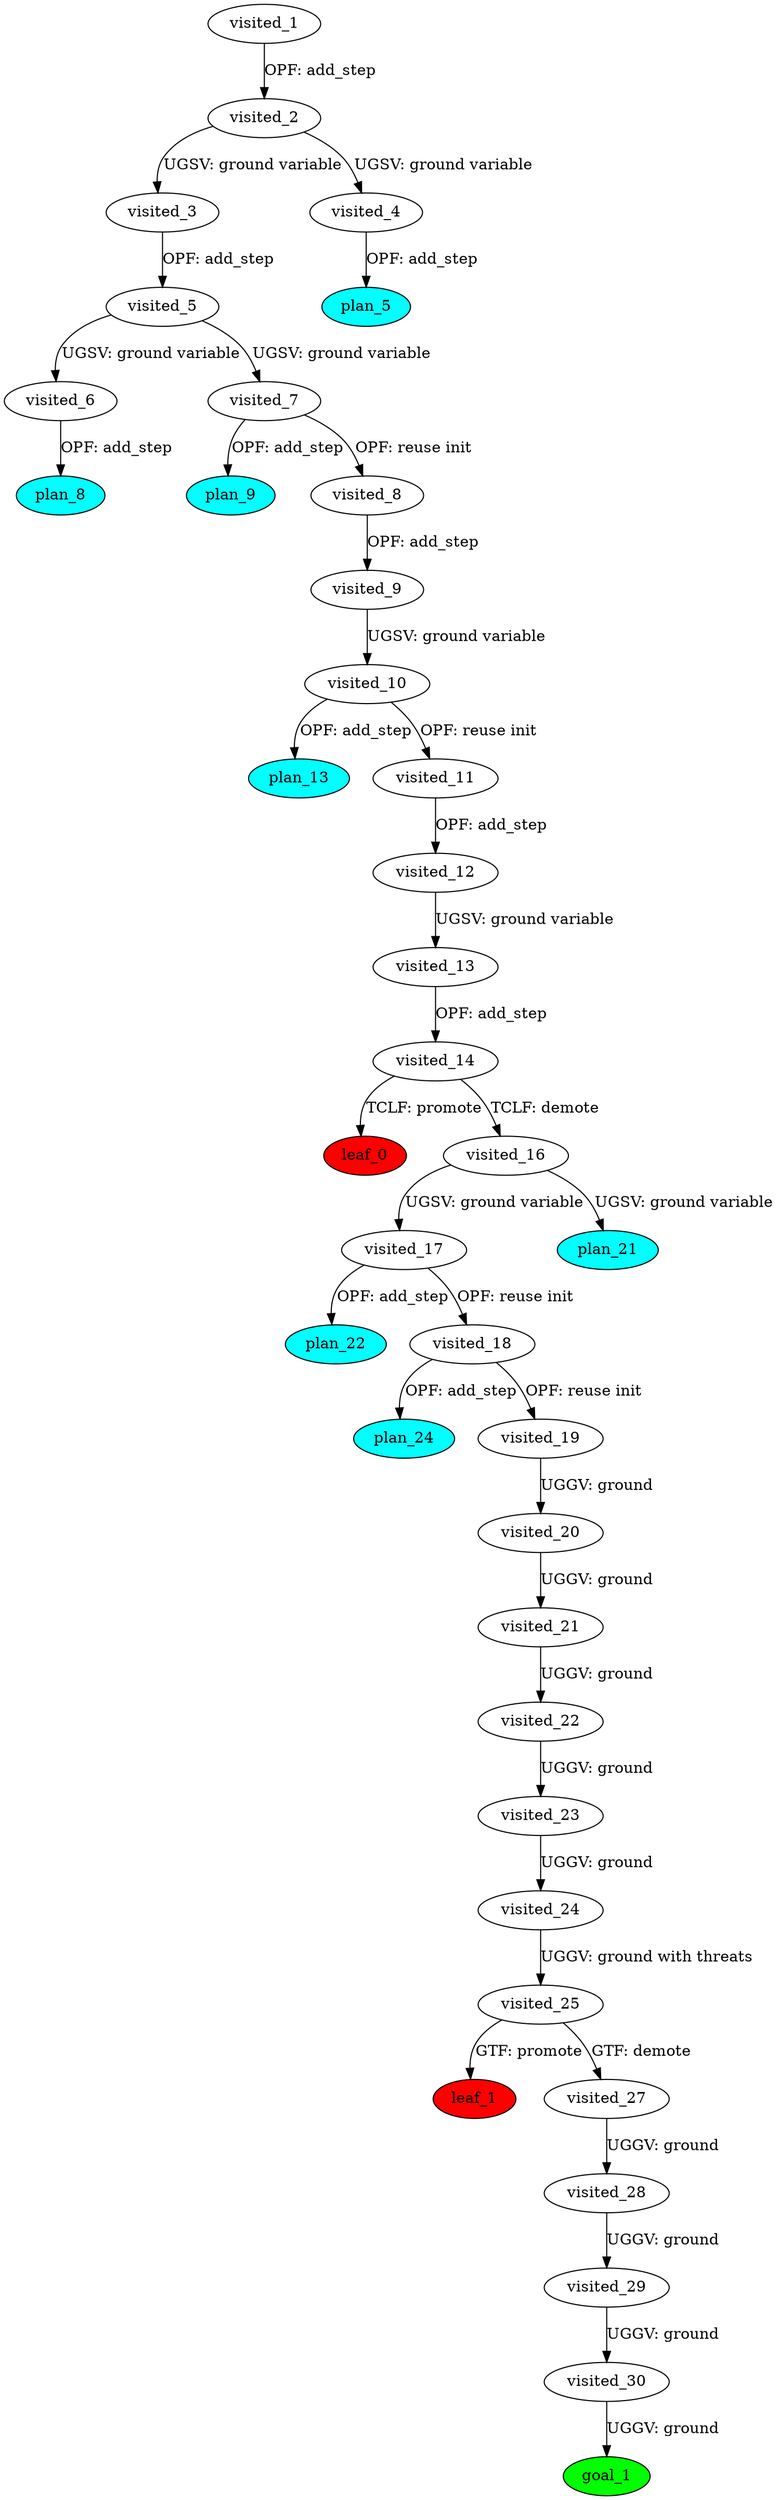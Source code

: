 digraph {
	"aea71857-48af-c17e-129d-f5862b411c1c" [label=plan_0 fillcolor=cyan style=filled]
	"aea71857-48af-c17e-129d-f5862b411c1c" [label=visited_1 fillcolor=white style=filled]
	"5cb4cf1e-7064-2d1c-c969-ca1e125e57f8" [label=plan_1 fillcolor=cyan style=filled]
	"aea71857-48af-c17e-129d-f5862b411c1c" -> "5cb4cf1e-7064-2d1c-c969-ca1e125e57f8" [label="OPF: add_step"]
	"5cb4cf1e-7064-2d1c-c969-ca1e125e57f8" [label=visited_2 fillcolor=white style=filled]
	"a0971518-7bc9-91ff-2e06-cb41688ddd6d" [label=plan_2 fillcolor=cyan style=filled]
	"5cb4cf1e-7064-2d1c-c969-ca1e125e57f8" -> "a0971518-7bc9-91ff-2e06-cb41688ddd6d" [label="UGSV: ground variable"]
	"9432beb5-27ae-cfcb-63cb-87e555d26501" [label=plan_3 fillcolor=cyan style=filled]
	"5cb4cf1e-7064-2d1c-c969-ca1e125e57f8" -> "9432beb5-27ae-cfcb-63cb-87e555d26501" [label="UGSV: ground variable"]
	"a0971518-7bc9-91ff-2e06-cb41688ddd6d" [label=visited_3 fillcolor=white style=filled]
	"bacba71e-20cc-ba2b-26b3-7e575877003f" [label=plan_4 fillcolor=cyan style=filled]
	"a0971518-7bc9-91ff-2e06-cb41688ddd6d" -> "bacba71e-20cc-ba2b-26b3-7e575877003f" [label="OPF: add_step"]
	"9432beb5-27ae-cfcb-63cb-87e555d26501" [label=visited_4 fillcolor=white style=filled]
	"6fdd9984-193b-b884-c43b-d5ce1347d8e3" [label=plan_5 fillcolor=cyan style=filled]
	"9432beb5-27ae-cfcb-63cb-87e555d26501" -> "6fdd9984-193b-b884-c43b-d5ce1347d8e3" [label="OPF: add_step"]
	"bacba71e-20cc-ba2b-26b3-7e575877003f" [label=visited_5 fillcolor=white style=filled]
	"ffce44a8-ca46-4c1d-5ad8-0b56b7b8fcb9" [label=plan_6 fillcolor=cyan style=filled]
	"bacba71e-20cc-ba2b-26b3-7e575877003f" -> "ffce44a8-ca46-4c1d-5ad8-0b56b7b8fcb9" [label="UGSV: ground variable"]
	"85a89305-28d8-363a-a1f0-c4cacf83cea9" [label=plan_7 fillcolor=cyan style=filled]
	"bacba71e-20cc-ba2b-26b3-7e575877003f" -> "85a89305-28d8-363a-a1f0-c4cacf83cea9" [label="UGSV: ground variable"]
	"ffce44a8-ca46-4c1d-5ad8-0b56b7b8fcb9" [label=visited_6 fillcolor=white style=filled]
	"0b782464-cce7-7065-11bf-79aad7681b24" [label=plan_8 fillcolor=cyan style=filled]
	"ffce44a8-ca46-4c1d-5ad8-0b56b7b8fcb9" -> "0b782464-cce7-7065-11bf-79aad7681b24" [label="OPF: add_step"]
	"85a89305-28d8-363a-a1f0-c4cacf83cea9" [label=visited_7 fillcolor=white style=filled]
	"0245b669-c404-b9ea-a19c-d0a853e920e9" [label=plan_9 fillcolor=cyan style=filled]
	"85a89305-28d8-363a-a1f0-c4cacf83cea9" -> "0245b669-c404-b9ea-a19c-d0a853e920e9" [label="OPF: add_step"]
	"37cfe3f4-91af-5982-e971-67defc800429" [label=plan_10 fillcolor=cyan style=filled]
	"85a89305-28d8-363a-a1f0-c4cacf83cea9" -> "37cfe3f4-91af-5982-e971-67defc800429" [label="OPF: reuse init"]
	"37cfe3f4-91af-5982-e971-67defc800429" [label=visited_8 fillcolor=white style=filled]
	"b1e238be-6321-08db-980f-963fe88940d6" [label=plan_11 fillcolor=cyan style=filled]
	"37cfe3f4-91af-5982-e971-67defc800429" -> "b1e238be-6321-08db-980f-963fe88940d6" [label="OPF: add_step"]
	"b1e238be-6321-08db-980f-963fe88940d6" [label=visited_9 fillcolor=white style=filled]
	"d3b87a3b-7ed2-ec69-ea61-cdb91b13c5d6" [label=plan_12 fillcolor=cyan style=filled]
	"b1e238be-6321-08db-980f-963fe88940d6" -> "d3b87a3b-7ed2-ec69-ea61-cdb91b13c5d6" [label="UGSV: ground variable"]
	"d3b87a3b-7ed2-ec69-ea61-cdb91b13c5d6" [label=visited_10 fillcolor=white style=filled]
	"327f4737-26bf-a471-205d-cbd6520dfb08" [label=plan_13 fillcolor=cyan style=filled]
	"d3b87a3b-7ed2-ec69-ea61-cdb91b13c5d6" -> "327f4737-26bf-a471-205d-cbd6520dfb08" [label="OPF: add_step"]
	"513ce2be-2a11-9011-442d-db08f4946735" [label=plan_14 fillcolor=cyan style=filled]
	"d3b87a3b-7ed2-ec69-ea61-cdb91b13c5d6" -> "513ce2be-2a11-9011-442d-db08f4946735" [label="OPF: reuse init"]
	"513ce2be-2a11-9011-442d-db08f4946735" [label=visited_11 fillcolor=white style=filled]
	"b1e21d6b-447c-c9f5-d161-f817dc91a0d8" [label=plan_15 fillcolor=cyan style=filled]
	"513ce2be-2a11-9011-442d-db08f4946735" -> "b1e21d6b-447c-c9f5-d161-f817dc91a0d8" [label="OPF: add_step"]
	"b1e21d6b-447c-c9f5-d161-f817dc91a0d8" [label=visited_12 fillcolor=white style=filled]
	"6eb2df0e-14a1-4b92-39f7-17cdab60717e" [label=plan_16 fillcolor=cyan style=filled]
	"b1e21d6b-447c-c9f5-d161-f817dc91a0d8" -> "6eb2df0e-14a1-4b92-39f7-17cdab60717e" [label="UGSV: ground variable"]
	"6eb2df0e-14a1-4b92-39f7-17cdab60717e" [label=visited_13 fillcolor=white style=filled]
	"0d5fcb66-2180-92f1-72b8-49ccdfa16da2" [label=plan_17 fillcolor=cyan style=filled]
	"6eb2df0e-14a1-4b92-39f7-17cdab60717e" -> "0d5fcb66-2180-92f1-72b8-49ccdfa16da2" [label="OPF: add_step"]
	"0d5fcb66-2180-92f1-72b8-49ccdfa16da2" [label=visited_14 fillcolor=white style=filled]
	"26f42a26-a868-dc8c-6148-172955a936ac" [label=plan_18 fillcolor=cyan style=filled]
	"0d5fcb66-2180-92f1-72b8-49ccdfa16da2" -> "26f42a26-a868-dc8c-6148-172955a936ac" [label="TCLF: promote"]
	"564f1237-f71f-ae51-72c9-edcb944e5eef" [label=plan_19 fillcolor=cyan style=filled]
	"0d5fcb66-2180-92f1-72b8-49ccdfa16da2" -> "564f1237-f71f-ae51-72c9-edcb944e5eef" [label="TCLF: demote"]
	"26f42a26-a868-dc8c-6148-172955a936ac" [label=visited_15 fillcolor=white style=filled]
	"26f42a26-a868-dc8c-6148-172955a936ac" [label=leaf_0 fillcolor=red style=filled]
	"564f1237-f71f-ae51-72c9-edcb944e5eef" [label=visited_16 fillcolor=white style=filled]
	"f6ca2a5c-3a77-e7b3-968b-ef465f163e30" [label=plan_20 fillcolor=cyan style=filled]
	"564f1237-f71f-ae51-72c9-edcb944e5eef" -> "f6ca2a5c-3a77-e7b3-968b-ef465f163e30" [label="UGSV: ground variable"]
	"1d97bbd7-4129-d49c-8dff-155233ea0283" [label=plan_21 fillcolor=cyan style=filled]
	"564f1237-f71f-ae51-72c9-edcb944e5eef" -> "1d97bbd7-4129-d49c-8dff-155233ea0283" [label="UGSV: ground variable"]
	"f6ca2a5c-3a77-e7b3-968b-ef465f163e30" [label=visited_17 fillcolor=white style=filled]
	"2a74889c-6f74-0c44-b1ac-96a2944b8033" [label=plan_22 fillcolor=cyan style=filled]
	"f6ca2a5c-3a77-e7b3-968b-ef465f163e30" -> "2a74889c-6f74-0c44-b1ac-96a2944b8033" [label="OPF: add_step"]
	"7e6e6cb8-2bdd-2d54-d14e-0ea091c13054" [label=plan_23 fillcolor=cyan style=filled]
	"f6ca2a5c-3a77-e7b3-968b-ef465f163e30" -> "7e6e6cb8-2bdd-2d54-d14e-0ea091c13054" [label="OPF: reuse init"]
	"7e6e6cb8-2bdd-2d54-d14e-0ea091c13054" [label=visited_18 fillcolor=white style=filled]
	"f15276c0-6e50-4197-6e2c-d5a4bc4d6cf4" [label=plan_24 fillcolor=cyan style=filled]
	"7e6e6cb8-2bdd-2d54-d14e-0ea091c13054" -> "f15276c0-6e50-4197-6e2c-d5a4bc4d6cf4" [label="OPF: add_step"]
	"1f23e25e-fd58-c194-0ae8-6689490ded13" [label=plan_25 fillcolor=cyan style=filled]
	"7e6e6cb8-2bdd-2d54-d14e-0ea091c13054" -> "1f23e25e-fd58-c194-0ae8-6689490ded13" [label="OPF: reuse init"]
	"1f23e25e-fd58-c194-0ae8-6689490ded13" [label=visited_19 fillcolor=white style=filled]
	"77f16a5e-6fc8-f401-fea4-31190303c1b6" [label=plan_26 fillcolor=cyan style=filled]
	"1f23e25e-fd58-c194-0ae8-6689490ded13" -> "77f16a5e-6fc8-f401-fea4-31190303c1b6" [label="UGGV: ground"]
	"77f16a5e-6fc8-f401-fea4-31190303c1b6" [label=visited_20 fillcolor=white style=filled]
	"46083c18-6459-ff5e-b421-1422bace96de" [label=plan_27 fillcolor=cyan style=filled]
	"77f16a5e-6fc8-f401-fea4-31190303c1b6" -> "46083c18-6459-ff5e-b421-1422bace96de" [label="UGGV: ground"]
	"46083c18-6459-ff5e-b421-1422bace96de" [label=visited_21 fillcolor=white style=filled]
	"59d0f65b-aad3-2a91-a111-b90ddd98beb0" [label=plan_28 fillcolor=cyan style=filled]
	"46083c18-6459-ff5e-b421-1422bace96de" -> "59d0f65b-aad3-2a91-a111-b90ddd98beb0" [label="UGGV: ground"]
	"59d0f65b-aad3-2a91-a111-b90ddd98beb0" [label=visited_22 fillcolor=white style=filled]
	"5ba8d0f9-0885-5bed-4647-8da2a8cf5697" [label=plan_29 fillcolor=cyan style=filled]
	"59d0f65b-aad3-2a91-a111-b90ddd98beb0" -> "5ba8d0f9-0885-5bed-4647-8da2a8cf5697" [label="UGGV: ground"]
	"5ba8d0f9-0885-5bed-4647-8da2a8cf5697" [label=visited_23 fillcolor=white style=filled]
	"ebd5e628-eedb-0274-0b55-40166cf439f9" [label=plan_30 fillcolor=cyan style=filled]
	"5ba8d0f9-0885-5bed-4647-8da2a8cf5697" -> "ebd5e628-eedb-0274-0b55-40166cf439f9" [label="UGGV: ground"]
	"ebd5e628-eedb-0274-0b55-40166cf439f9" [label=visited_24 fillcolor=white style=filled]
	"1028eb8c-eaf8-173c-ab11-e053b74e980f" [label=plan_31 fillcolor=cyan style=filled]
	"ebd5e628-eedb-0274-0b55-40166cf439f9" -> "1028eb8c-eaf8-173c-ab11-e053b74e980f" [label="UGGV: ground with threats"]
	"1028eb8c-eaf8-173c-ab11-e053b74e980f" [label=visited_25 fillcolor=white style=filled]
	"272791c5-34d3-7203-713b-a13d86016259" [label=plan_32 fillcolor=cyan style=filled]
	"1028eb8c-eaf8-173c-ab11-e053b74e980f" -> "272791c5-34d3-7203-713b-a13d86016259" [label="GTF: promote"]
	"554a7a57-d1e5-b73c-89d9-4a73e49f7863" [label=plan_33 fillcolor=cyan style=filled]
	"1028eb8c-eaf8-173c-ab11-e053b74e980f" -> "554a7a57-d1e5-b73c-89d9-4a73e49f7863" [label="GTF: demote"]
	"272791c5-34d3-7203-713b-a13d86016259" [label=visited_26 fillcolor=white style=filled]
	"272791c5-34d3-7203-713b-a13d86016259" [label=leaf_1 fillcolor=red style=filled]
	"554a7a57-d1e5-b73c-89d9-4a73e49f7863" [label=visited_27 fillcolor=white style=filled]
	"e25c2055-53b4-752e-65cb-2c31befd10cd" [label=plan_34 fillcolor=cyan style=filled]
	"554a7a57-d1e5-b73c-89d9-4a73e49f7863" -> "e25c2055-53b4-752e-65cb-2c31befd10cd" [label="UGGV: ground"]
	"e25c2055-53b4-752e-65cb-2c31befd10cd" [label=visited_28 fillcolor=white style=filled]
	"a3e26f02-0ff0-a209-a003-49c78eb1efe4" [label=plan_35 fillcolor=cyan style=filled]
	"e25c2055-53b4-752e-65cb-2c31befd10cd" -> "a3e26f02-0ff0-a209-a003-49c78eb1efe4" [label="UGGV: ground"]
	"a3e26f02-0ff0-a209-a003-49c78eb1efe4" [label=visited_29 fillcolor=white style=filled]
	"9bffa96b-b931-1d57-d84f-aee4ea8da8fd" [label=plan_36 fillcolor=cyan style=filled]
	"a3e26f02-0ff0-a209-a003-49c78eb1efe4" -> "9bffa96b-b931-1d57-d84f-aee4ea8da8fd" [label="UGGV: ground"]
	"9bffa96b-b931-1d57-d84f-aee4ea8da8fd" [label=visited_30 fillcolor=white style=filled]
	"d1156611-c676-56c1-59a4-34ce0e3b0b13" [label=plan_37 fillcolor=cyan style=filled]
	"9bffa96b-b931-1d57-d84f-aee4ea8da8fd" -> "d1156611-c676-56c1-59a4-34ce0e3b0b13" [label="UGGV: ground"]
	"d1156611-c676-56c1-59a4-34ce0e3b0b13" [label=visited_31 fillcolor=white style=filled]
	"d1156611-c676-56c1-59a4-34ce0e3b0b13" [label=goal_1 fillcolor=green style=filled]
}
